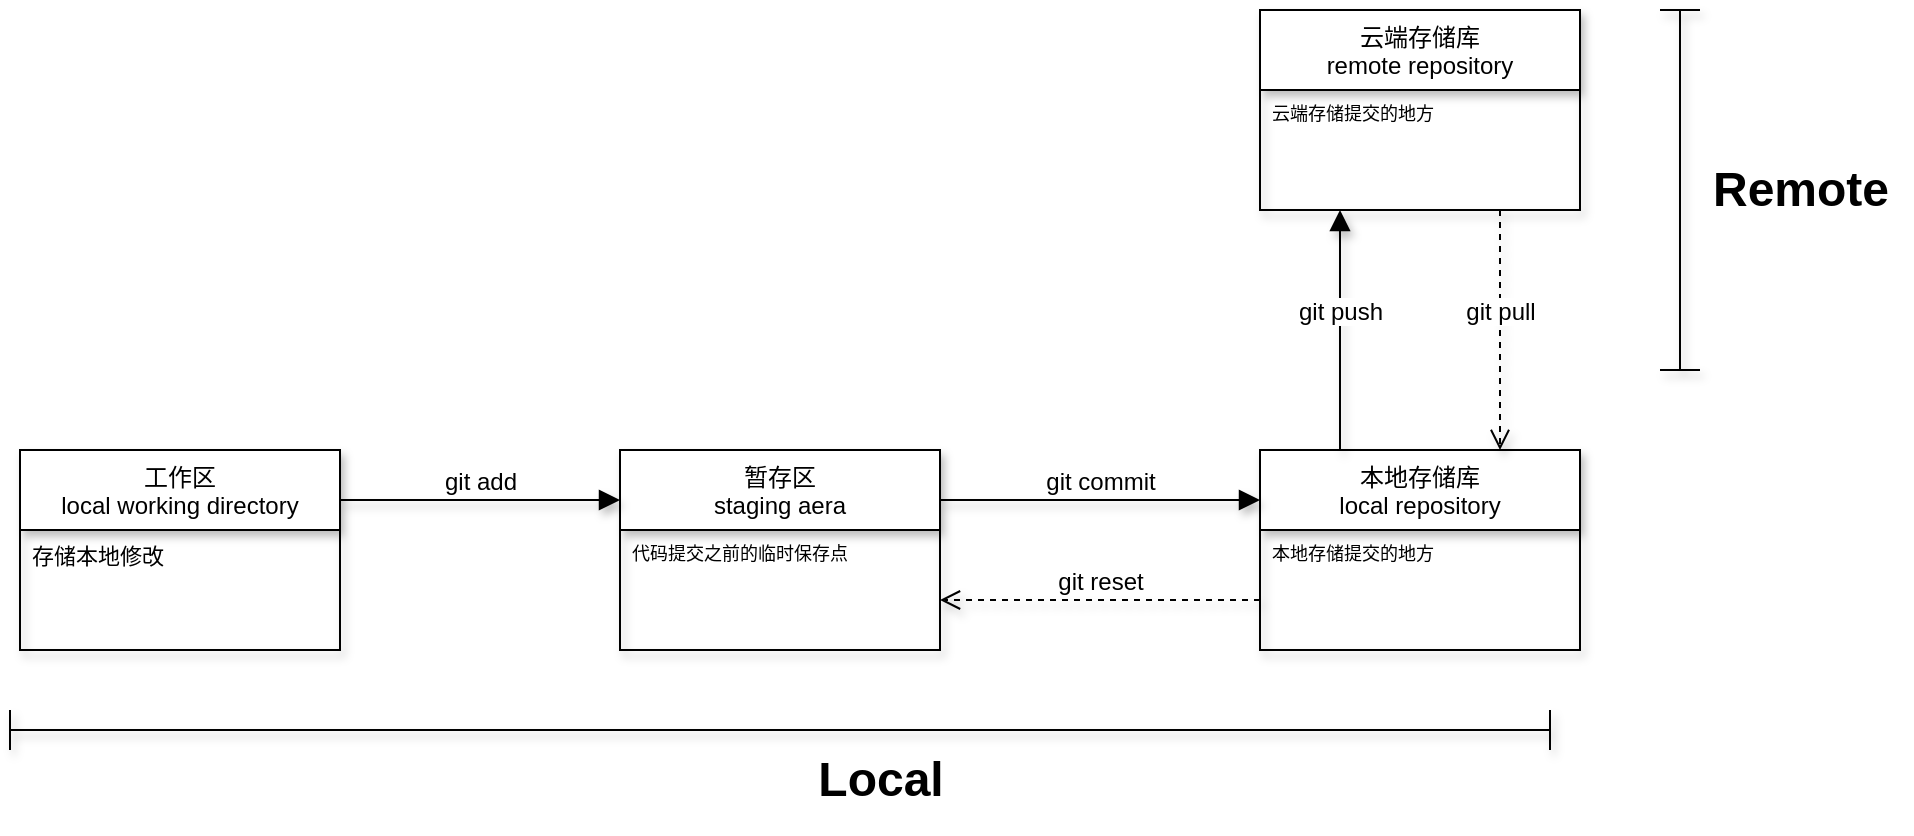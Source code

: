 <mxfile version="26.0.16">
  <diagram id="C5RBs43oDa-KdzZeNtuy" name="Page-1">
    <mxGraphModel dx="1154" dy="602" grid="1" gridSize="10" guides="1" tooltips="1" connect="1" arrows="1" fold="1" page="1" pageScale="1" pageWidth="827" pageHeight="1169" math="0" shadow="0">
      <root>
        <mxCell id="WIyWlLk6GJQsqaUBKTNV-0" />
        <mxCell id="WIyWlLk6GJQsqaUBKTNV-1" parent="WIyWlLk6GJQsqaUBKTNV-0" />
        <mxCell id="4_WHrTjY_rRy1OsxdFNi-9" value="工作区&#xa;local working directory" style="swimlane;fontStyle=0;align=center;verticalAlign=top;childLayout=stackLayout;horizontal=1;startSize=40;horizontalStack=0;resizeParent=1;resizeLast=0;collapsible=1;marginBottom=0;rounded=0;shadow=1;strokeWidth=1;" vertex="1" parent="WIyWlLk6GJQsqaUBKTNV-1">
          <mxGeometry x="220" y="480" width="160" height="100" as="geometry">
            <mxRectangle x="220" y="480" width="140" height="40" as="alternateBounds" />
          </mxGeometry>
        </mxCell>
        <mxCell id="4_WHrTjY_rRy1OsxdFNi-10" value="存储本地修改" style="text;align=left;verticalAlign=top;spacingLeft=4;spacingRight=4;overflow=hidden;rotatable=0;points=[[0,0.5],[1,0.5]];portConstraint=eastwest;fontSize=11;shadow=1;" vertex="1" parent="4_WHrTjY_rRy1OsxdFNi-9">
          <mxGeometry y="40" width="160" height="26" as="geometry" />
        </mxCell>
        <mxCell id="4_WHrTjY_rRy1OsxdFNi-15" value="暂存区&#xa;staging aera" style="swimlane;fontStyle=0;align=center;verticalAlign=top;childLayout=stackLayout;horizontal=1;startSize=40;horizontalStack=0;resizeParent=1;resizeLast=0;collapsible=1;marginBottom=0;rounded=0;shadow=1;strokeWidth=1;" vertex="1" parent="WIyWlLk6GJQsqaUBKTNV-1">
          <mxGeometry x="520" y="480" width="160" height="100" as="geometry">
            <mxRectangle x="520" y="480" width="130" height="40" as="alternateBounds" />
          </mxGeometry>
        </mxCell>
        <mxCell id="4_WHrTjY_rRy1OsxdFNi-16" value="代码提交之前的临时保存点" style="text;align=left;verticalAlign=top;spacingLeft=4;spacingRight=4;overflow=hidden;rotatable=0;points=[[0,0.5],[1,0.5]];portConstraint=eastwest;fontSize=9;shadow=1;" vertex="1" parent="4_WHrTjY_rRy1OsxdFNi-15">
          <mxGeometry y="40" width="160" height="26" as="geometry" />
        </mxCell>
        <mxCell id="4_WHrTjY_rRy1OsxdFNi-17" value="本地存储库&#xa;local repository" style="swimlane;fontStyle=0;align=center;verticalAlign=top;childLayout=stackLayout;horizontal=1;startSize=40;horizontalStack=0;resizeParent=1;resizeLast=0;collapsible=1;marginBottom=0;rounded=0;shadow=1;strokeWidth=1;" vertex="1" parent="WIyWlLk6GJQsqaUBKTNV-1">
          <mxGeometry x="840" y="480" width="160" height="100" as="geometry">
            <mxRectangle x="840" y="480" width="140" height="40" as="alternateBounds" />
          </mxGeometry>
        </mxCell>
        <mxCell id="4_WHrTjY_rRy1OsxdFNi-18" value="本地存储提交的地方" style="text;align=left;verticalAlign=top;spacingLeft=4;spacingRight=4;overflow=hidden;rotatable=0;points=[[0,0.5],[1,0.5]];portConstraint=eastwest;fontSize=9;shadow=1;" vertex="1" parent="4_WHrTjY_rRy1OsxdFNi-17">
          <mxGeometry y="40" width="160" height="26" as="geometry" />
        </mxCell>
        <mxCell id="4_WHrTjY_rRy1OsxdFNi-19" value="云端存储库&#xa;remote repository" style="swimlane;fontStyle=0;align=center;verticalAlign=top;childLayout=stackLayout;horizontal=1;startSize=40;horizontalStack=0;resizeParent=1;resizeLast=0;collapsible=1;marginBottom=0;rounded=0;shadow=1;strokeWidth=1;" vertex="1" parent="WIyWlLk6GJQsqaUBKTNV-1">
          <mxGeometry x="840" y="260" width="160" height="100" as="geometry">
            <mxRectangle x="840" y="320" width="140" height="40" as="alternateBounds" />
          </mxGeometry>
        </mxCell>
        <mxCell id="4_WHrTjY_rRy1OsxdFNi-20" value="云端存储提交的地方" style="text;align=left;verticalAlign=top;spacingLeft=4;spacingRight=4;overflow=hidden;rotatable=0;points=[[0,0.5],[1,0.5]];portConstraint=eastwest;fontSize=9;shadow=1;" vertex="1" parent="4_WHrTjY_rRy1OsxdFNi-19">
          <mxGeometry y="40" width="160" height="26" as="geometry" />
        </mxCell>
        <mxCell id="4_WHrTjY_rRy1OsxdFNi-30" value="git add" style="html=1;verticalAlign=bottom;endArrow=block;curved=0;rounded=0;fontSize=12;startSize=8;endSize=8;exitX=1;exitY=0.25;exitDx=0;exitDy=0;entryX=0;entryY=0.25;entryDx=0;entryDy=0;shadow=1;" edge="1" target="4_WHrTjY_rRy1OsxdFNi-15" parent="WIyWlLk6GJQsqaUBKTNV-1" source="4_WHrTjY_rRy1OsxdFNi-9">
          <mxGeometry relative="1" as="geometry">
            <mxPoint x="580" y="565" as="sourcePoint" />
            <mxPoint x="610" y="590" as="targetPoint" />
          </mxGeometry>
        </mxCell>
        <mxCell id="4_WHrTjY_rRy1OsxdFNi-32" value="git commit" style="html=1;verticalAlign=bottom;endArrow=block;curved=0;rounded=0;fontSize=12;startSize=8;endSize=8;exitX=1;exitY=0.25;exitDx=0;exitDy=0;entryX=0;entryY=0.25;entryDx=0;entryDy=0;shadow=1;" edge="1" parent="WIyWlLk6GJQsqaUBKTNV-1" source="4_WHrTjY_rRy1OsxdFNi-15" target="4_WHrTjY_rRy1OsxdFNi-17">
          <mxGeometry relative="1" as="geometry">
            <mxPoint x="770" y="560" as="sourcePoint" />
            <mxPoint x="850" y="560" as="targetPoint" />
          </mxGeometry>
        </mxCell>
        <mxCell id="4_WHrTjY_rRy1OsxdFNi-33" value="git reset" style="html=1;verticalAlign=bottom;endArrow=open;dashed=1;endSize=8;curved=0;rounded=0;exitX=0;exitY=0.75;exitDx=0;exitDy=0;fontSize=12;entryX=1;entryY=0.75;entryDx=0;entryDy=0;shadow=1;" edge="1" parent="WIyWlLk6GJQsqaUBKTNV-1" source="4_WHrTjY_rRy1OsxdFNi-17" target="4_WHrTjY_rRy1OsxdFNi-15">
          <mxGeometry relative="1" as="geometry">
            <mxPoint x="770" y="580" as="targetPoint" />
            <mxPoint x="850" y="580" as="sourcePoint" />
          </mxGeometry>
        </mxCell>
        <mxCell id="4_WHrTjY_rRy1OsxdFNi-34" value="git push" style="html=1;verticalAlign=bottom;endArrow=block;curved=0;rounded=0;fontSize=12;startSize=8;endSize=8;entryX=0.25;entryY=1;entryDx=0;entryDy=0;exitX=0.25;exitY=0;exitDx=0;exitDy=0;shadow=1;" edge="1" parent="WIyWlLk6GJQsqaUBKTNV-1" source="4_WHrTjY_rRy1OsxdFNi-17" target="4_WHrTjY_rRy1OsxdFNi-19">
          <mxGeometry relative="1" as="geometry">
            <mxPoint x="860" y="460" as="sourcePoint" />
            <mxPoint x="892.5" y="270" as="targetPoint" />
          </mxGeometry>
        </mxCell>
        <mxCell id="4_WHrTjY_rRy1OsxdFNi-35" value="git pull" style="html=1;verticalAlign=bottom;endArrow=open;dashed=1;endSize=8;curved=0;rounded=0;exitX=0.75;exitY=1;exitDx=0;exitDy=0;fontSize=12;entryX=0.75;entryY=0;entryDx=0;entryDy=0;shadow=1;" edge="1" parent="WIyWlLk6GJQsqaUBKTNV-1" source="4_WHrTjY_rRy1OsxdFNi-19" target="4_WHrTjY_rRy1OsxdFNi-17">
          <mxGeometry relative="1" as="geometry">
            <mxPoint x="920" y="594" as="targetPoint" />
            <mxPoint x="1000" y="594" as="sourcePoint" />
          </mxGeometry>
        </mxCell>
        <mxCell id="4_WHrTjY_rRy1OsxdFNi-38" value="" style="shape=crossbar;whiteSpace=wrap;html=1;rounded=1;shadow=1;" vertex="1" parent="WIyWlLk6GJQsqaUBKTNV-1">
          <mxGeometry x="215" y="610" width="770" height="20" as="geometry" />
        </mxCell>
        <mxCell id="4_WHrTjY_rRy1OsxdFNi-39" value="Local" style="text;strokeColor=none;fillColor=none;html=1;fontSize=24;fontStyle=1;verticalAlign=middle;align=center;shadow=1;" vertex="1" parent="WIyWlLk6GJQsqaUBKTNV-1">
          <mxGeometry x="600" y="625" width="100" height="40" as="geometry" />
        </mxCell>
        <mxCell id="4_WHrTjY_rRy1OsxdFNi-42" value="" style="shape=crossbar;whiteSpace=wrap;html=1;rounded=1;direction=south;shadow=1;" vertex="1" parent="WIyWlLk6GJQsqaUBKTNV-1">
          <mxGeometry x="1040" y="260" width="20" height="180" as="geometry" />
        </mxCell>
        <mxCell id="4_WHrTjY_rRy1OsxdFNi-43" value="Remote" style="text;strokeColor=none;fillColor=none;html=1;fontSize=24;fontStyle=1;verticalAlign=middle;align=center;shadow=1;" vertex="1" parent="WIyWlLk6GJQsqaUBKTNV-1">
          <mxGeometry x="1060" y="330" width="100" height="40" as="geometry" />
        </mxCell>
      </root>
    </mxGraphModel>
  </diagram>
</mxfile>
